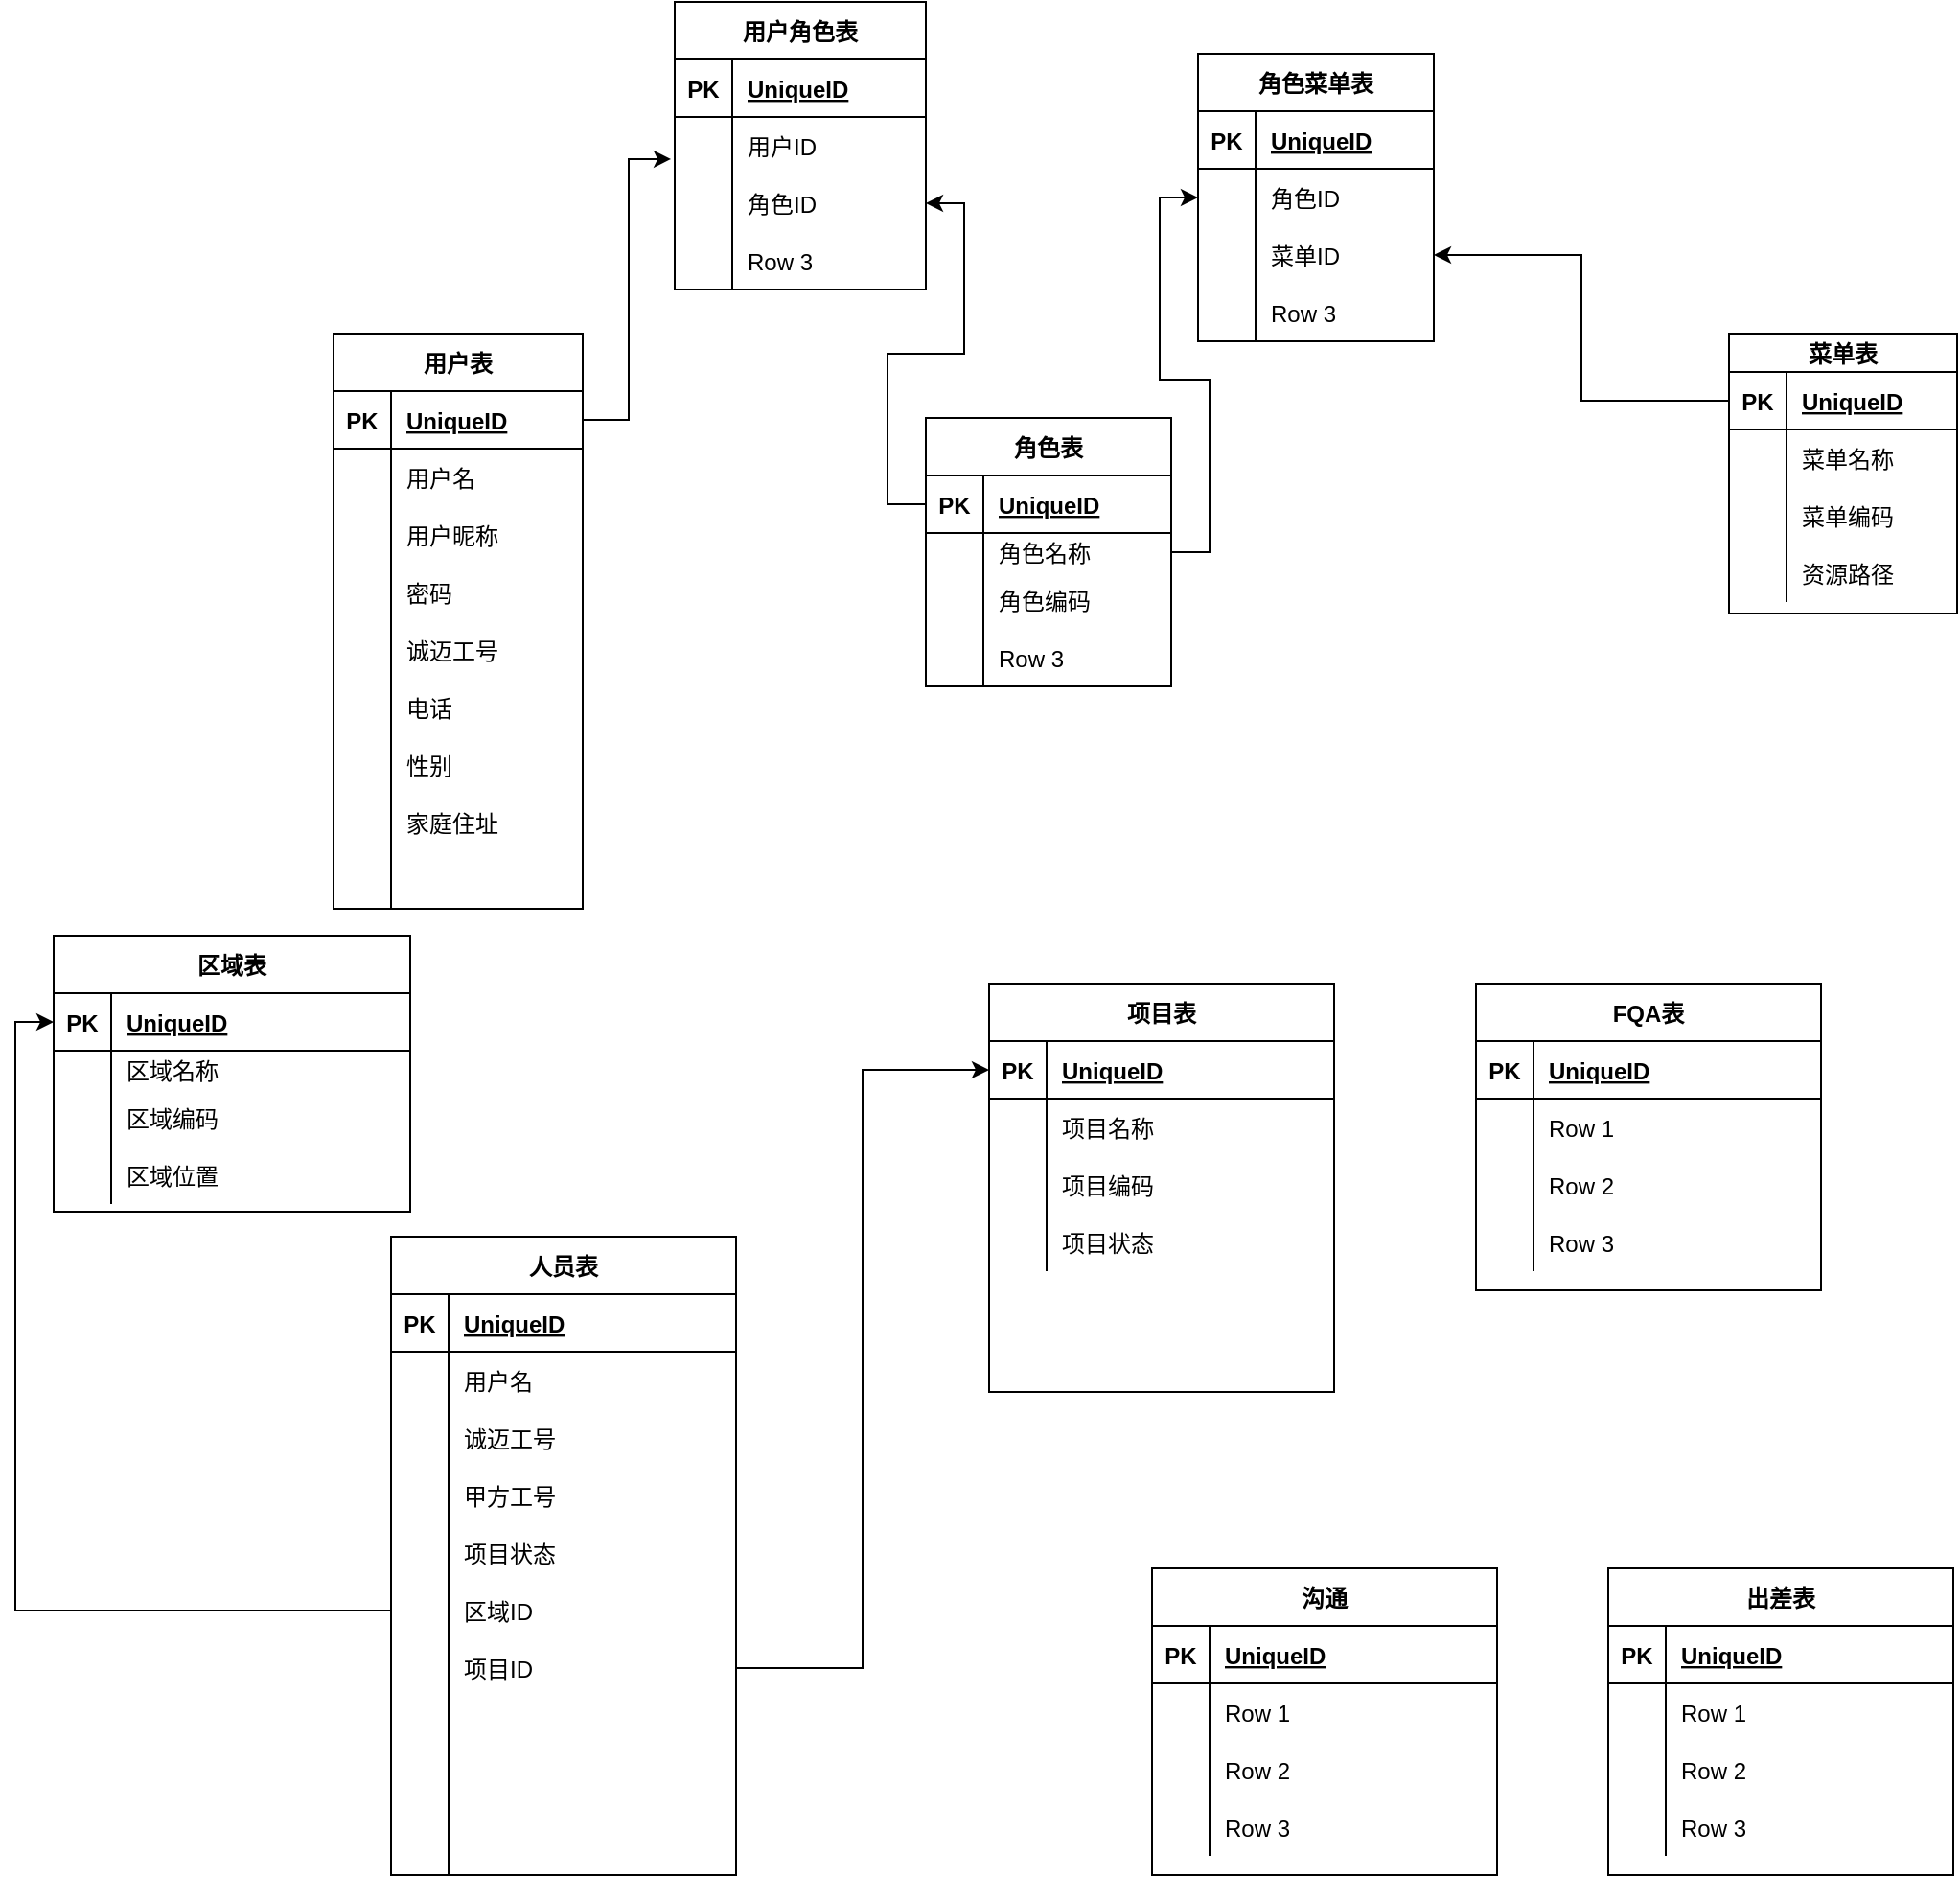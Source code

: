 <mxfile version="20.3.6" type="github">
  <diagram id="muTHEdJeEeEZlj3Ejdtf" name="NEG协同办公系统数模">
    <mxGraphModel dx="2249" dy="762" grid="0" gridSize="10" guides="1" tooltips="1" connect="1" arrows="1" fold="1" page="1" pageScale="1" pageWidth="827" pageHeight="1169" math="0" shadow="0">
      <root>
        <mxCell id="0" />
        <mxCell id="1" parent="0" />
        <mxCell id="1t16tO3uuqF2KSlk5Fm9-1" value="用户表" style="shape=table;startSize=30;container=1;collapsible=1;childLayout=tableLayout;fixedRows=1;rowLines=0;fontStyle=1;align=center;resizeLast=1;" parent="1" vertex="1">
          <mxGeometry x="43" y="195" width="130" height="300" as="geometry" />
        </mxCell>
        <mxCell id="1t16tO3uuqF2KSlk5Fm9-2" value="" style="shape=tableRow;horizontal=0;startSize=0;swimlaneHead=0;swimlaneBody=0;fillColor=none;collapsible=0;dropTarget=0;points=[[0,0.5],[1,0.5]];portConstraint=eastwest;top=0;left=0;right=0;bottom=1;" parent="1t16tO3uuqF2KSlk5Fm9-1" vertex="1">
          <mxGeometry y="30" width="130" height="30" as="geometry" />
        </mxCell>
        <mxCell id="1t16tO3uuqF2KSlk5Fm9-3" value="PK" style="shape=partialRectangle;connectable=0;fillColor=none;top=0;left=0;bottom=0;right=0;fontStyle=1;overflow=hidden;" parent="1t16tO3uuqF2KSlk5Fm9-2" vertex="1">
          <mxGeometry width="30" height="30" as="geometry">
            <mxRectangle width="30" height="30" as="alternateBounds" />
          </mxGeometry>
        </mxCell>
        <mxCell id="1t16tO3uuqF2KSlk5Fm9-4" value="UniqueID" style="shape=partialRectangle;connectable=0;fillColor=none;top=0;left=0;bottom=0;right=0;align=left;spacingLeft=6;fontStyle=5;overflow=hidden;" parent="1t16tO3uuqF2KSlk5Fm9-2" vertex="1">
          <mxGeometry x="30" width="100" height="30" as="geometry">
            <mxRectangle width="100" height="30" as="alternateBounds" />
          </mxGeometry>
        </mxCell>
        <mxCell id="1t16tO3uuqF2KSlk5Fm9-5" value="" style="shape=tableRow;horizontal=0;startSize=0;swimlaneHead=0;swimlaneBody=0;fillColor=none;collapsible=0;dropTarget=0;points=[[0,0.5],[1,0.5]];portConstraint=eastwest;top=0;left=0;right=0;bottom=0;" parent="1t16tO3uuqF2KSlk5Fm9-1" vertex="1">
          <mxGeometry y="60" width="130" height="30" as="geometry" />
        </mxCell>
        <mxCell id="1t16tO3uuqF2KSlk5Fm9-6" value="" style="shape=partialRectangle;connectable=0;fillColor=none;top=0;left=0;bottom=0;right=0;editable=1;overflow=hidden;" parent="1t16tO3uuqF2KSlk5Fm9-5" vertex="1">
          <mxGeometry width="30" height="30" as="geometry">
            <mxRectangle width="30" height="30" as="alternateBounds" />
          </mxGeometry>
        </mxCell>
        <mxCell id="1t16tO3uuqF2KSlk5Fm9-7" value="用户名" style="shape=partialRectangle;connectable=0;fillColor=none;top=0;left=0;bottom=0;right=0;align=left;spacingLeft=6;overflow=hidden;" parent="1t16tO3uuqF2KSlk5Fm9-5" vertex="1">
          <mxGeometry x="30" width="100" height="30" as="geometry">
            <mxRectangle width="100" height="30" as="alternateBounds" />
          </mxGeometry>
        </mxCell>
        <mxCell id="1t16tO3uuqF2KSlk5Fm9-8" value="" style="shape=tableRow;horizontal=0;startSize=0;swimlaneHead=0;swimlaneBody=0;fillColor=none;collapsible=0;dropTarget=0;points=[[0,0.5],[1,0.5]];portConstraint=eastwest;top=0;left=0;right=0;bottom=0;" parent="1t16tO3uuqF2KSlk5Fm9-1" vertex="1">
          <mxGeometry y="90" width="130" height="30" as="geometry" />
        </mxCell>
        <mxCell id="1t16tO3uuqF2KSlk5Fm9-9" value="" style="shape=partialRectangle;connectable=0;fillColor=none;top=0;left=0;bottom=0;right=0;editable=1;overflow=hidden;" parent="1t16tO3uuqF2KSlk5Fm9-8" vertex="1">
          <mxGeometry width="30" height="30" as="geometry">
            <mxRectangle width="30" height="30" as="alternateBounds" />
          </mxGeometry>
        </mxCell>
        <mxCell id="1t16tO3uuqF2KSlk5Fm9-10" value="用户昵称" style="shape=partialRectangle;connectable=0;fillColor=none;top=0;left=0;bottom=0;right=0;align=left;spacingLeft=6;overflow=hidden;" parent="1t16tO3uuqF2KSlk5Fm9-8" vertex="1">
          <mxGeometry x="30" width="100" height="30" as="geometry">
            <mxRectangle width="100" height="30" as="alternateBounds" />
          </mxGeometry>
        </mxCell>
        <mxCell id="1t16tO3uuqF2KSlk5Fm9-11" value="" style="shape=tableRow;horizontal=0;startSize=0;swimlaneHead=0;swimlaneBody=0;fillColor=none;collapsible=0;dropTarget=0;points=[[0,0.5],[1,0.5]];portConstraint=eastwest;top=0;left=0;right=0;bottom=0;" parent="1t16tO3uuqF2KSlk5Fm9-1" vertex="1">
          <mxGeometry y="120" width="130" height="30" as="geometry" />
        </mxCell>
        <mxCell id="1t16tO3uuqF2KSlk5Fm9-12" value="" style="shape=partialRectangle;connectable=0;fillColor=none;top=0;left=0;bottom=0;right=0;editable=1;overflow=hidden;" parent="1t16tO3uuqF2KSlk5Fm9-11" vertex="1">
          <mxGeometry width="30" height="30" as="geometry">
            <mxRectangle width="30" height="30" as="alternateBounds" />
          </mxGeometry>
        </mxCell>
        <mxCell id="1t16tO3uuqF2KSlk5Fm9-13" value="密码" style="shape=partialRectangle;connectable=0;fillColor=none;top=0;left=0;bottom=0;right=0;align=left;spacingLeft=6;overflow=hidden;" parent="1t16tO3uuqF2KSlk5Fm9-11" vertex="1">
          <mxGeometry x="30" width="100" height="30" as="geometry">
            <mxRectangle width="100" height="30" as="alternateBounds" />
          </mxGeometry>
        </mxCell>
        <mxCell id="jg-_OHtZCa-JKWeG-Nfy-95" style="shape=tableRow;horizontal=0;startSize=0;swimlaneHead=0;swimlaneBody=0;fillColor=none;collapsible=0;dropTarget=0;points=[[0,0.5],[1,0.5]];portConstraint=eastwest;top=0;left=0;right=0;bottom=0;" parent="1t16tO3uuqF2KSlk5Fm9-1" vertex="1">
          <mxGeometry y="150" width="130" height="30" as="geometry" />
        </mxCell>
        <mxCell id="jg-_OHtZCa-JKWeG-Nfy-96" style="shape=partialRectangle;connectable=0;fillColor=none;top=0;left=0;bottom=0;right=0;editable=1;overflow=hidden;" parent="jg-_OHtZCa-JKWeG-Nfy-95" vertex="1">
          <mxGeometry width="30" height="30" as="geometry">
            <mxRectangle width="30" height="30" as="alternateBounds" />
          </mxGeometry>
        </mxCell>
        <mxCell id="jg-_OHtZCa-JKWeG-Nfy-97" value="诚迈工号" style="shape=partialRectangle;connectable=0;fillColor=none;top=0;left=0;bottom=0;right=0;align=left;spacingLeft=6;overflow=hidden;" parent="jg-_OHtZCa-JKWeG-Nfy-95" vertex="1">
          <mxGeometry x="30" width="100" height="30" as="geometry">
            <mxRectangle width="100" height="30" as="alternateBounds" />
          </mxGeometry>
        </mxCell>
        <mxCell id="jg-_OHtZCa-JKWeG-Nfy-98" style="shape=tableRow;horizontal=0;startSize=0;swimlaneHead=0;swimlaneBody=0;fillColor=none;collapsible=0;dropTarget=0;points=[[0,0.5],[1,0.5]];portConstraint=eastwest;top=0;left=0;right=0;bottom=0;" parent="1t16tO3uuqF2KSlk5Fm9-1" vertex="1">
          <mxGeometry y="180" width="130" height="30" as="geometry" />
        </mxCell>
        <mxCell id="jg-_OHtZCa-JKWeG-Nfy-99" style="shape=partialRectangle;connectable=0;fillColor=none;top=0;left=0;bottom=0;right=0;editable=1;overflow=hidden;" parent="jg-_OHtZCa-JKWeG-Nfy-98" vertex="1">
          <mxGeometry width="30" height="30" as="geometry">
            <mxRectangle width="30" height="30" as="alternateBounds" />
          </mxGeometry>
        </mxCell>
        <mxCell id="jg-_OHtZCa-JKWeG-Nfy-100" value="电话" style="shape=partialRectangle;connectable=0;fillColor=none;top=0;left=0;bottom=0;right=0;align=left;spacingLeft=6;overflow=hidden;" parent="jg-_OHtZCa-JKWeG-Nfy-98" vertex="1">
          <mxGeometry x="30" width="100" height="30" as="geometry">
            <mxRectangle width="100" height="30" as="alternateBounds" />
          </mxGeometry>
        </mxCell>
        <mxCell id="jg-_OHtZCa-JKWeG-Nfy-92" style="shape=tableRow;horizontal=0;startSize=0;swimlaneHead=0;swimlaneBody=0;fillColor=none;collapsible=0;dropTarget=0;points=[[0,0.5],[1,0.5]];portConstraint=eastwest;top=0;left=0;right=0;bottom=0;" parent="1t16tO3uuqF2KSlk5Fm9-1" vertex="1">
          <mxGeometry y="210" width="130" height="30" as="geometry" />
        </mxCell>
        <mxCell id="jg-_OHtZCa-JKWeG-Nfy-93" style="shape=partialRectangle;connectable=0;fillColor=none;top=0;left=0;bottom=0;right=0;editable=1;overflow=hidden;" parent="jg-_OHtZCa-JKWeG-Nfy-92" vertex="1">
          <mxGeometry width="30" height="30" as="geometry">
            <mxRectangle width="30" height="30" as="alternateBounds" />
          </mxGeometry>
        </mxCell>
        <mxCell id="jg-_OHtZCa-JKWeG-Nfy-94" value="性别" style="shape=partialRectangle;connectable=0;fillColor=none;top=0;left=0;bottom=0;right=0;align=left;spacingLeft=6;overflow=hidden;" parent="jg-_OHtZCa-JKWeG-Nfy-92" vertex="1">
          <mxGeometry x="30" width="100" height="30" as="geometry">
            <mxRectangle width="100" height="30" as="alternateBounds" />
          </mxGeometry>
        </mxCell>
        <mxCell id="jg-_OHtZCa-JKWeG-Nfy-89" style="shape=tableRow;horizontal=0;startSize=0;swimlaneHead=0;swimlaneBody=0;fillColor=none;collapsible=0;dropTarget=0;points=[[0,0.5],[1,0.5]];portConstraint=eastwest;top=0;left=0;right=0;bottom=0;" parent="1t16tO3uuqF2KSlk5Fm9-1" vertex="1">
          <mxGeometry y="240" width="130" height="30" as="geometry" />
        </mxCell>
        <mxCell id="jg-_OHtZCa-JKWeG-Nfy-90" style="shape=partialRectangle;connectable=0;fillColor=none;top=0;left=0;bottom=0;right=0;editable=1;overflow=hidden;" parent="jg-_OHtZCa-JKWeG-Nfy-89" vertex="1">
          <mxGeometry width="30" height="30" as="geometry">
            <mxRectangle width="30" height="30" as="alternateBounds" />
          </mxGeometry>
        </mxCell>
        <mxCell id="jg-_OHtZCa-JKWeG-Nfy-91" value="家庭住址" style="shape=partialRectangle;connectable=0;fillColor=none;top=0;left=0;bottom=0;right=0;align=left;spacingLeft=6;overflow=hidden;" parent="jg-_OHtZCa-JKWeG-Nfy-89" vertex="1">
          <mxGeometry x="30" width="100" height="30" as="geometry">
            <mxRectangle width="100" height="30" as="alternateBounds" />
          </mxGeometry>
        </mxCell>
        <mxCell id="jg-_OHtZCa-JKWeG-Nfy-101" style="shape=tableRow;horizontal=0;startSize=0;swimlaneHead=0;swimlaneBody=0;fillColor=none;collapsible=0;dropTarget=0;points=[[0,0.5],[1,0.5]];portConstraint=eastwest;top=0;left=0;right=0;bottom=0;" parent="1t16tO3uuqF2KSlk5Fm9-1" vertex="1">
          <mxGeometry y="270" width="130" height="30" as="geometry" />
        </mxCell>
        <mxCell id="jg-_OHtZCa-JKWeG-Nfy-102" style="shape=partialRectangle;connectable=0;fillColor=none;top=0;left=0;bottom=0;right=0;editable=1;overflow=hidden;" parent="jg-_OHtZCa-JKWeG-Nfy-101" vertex="1">
          <mxGeometry width="30" height="30" as="geometry">
            <mxRectangle width="30" height="30" as="alternateBounds" />
          </mxGeometry>
        </mxCell>
        <mxCell id="jg-_OHtZCa-JKWeG-Nfy-103" style="shape=partialRectangle;connectable=0;fillColor=none;top=0;left=0;bottom=0;right=0;align=left;spacingLeft=6;overflow=hidden;" parent="jg-_OHtZCa-JKWeG-Nfy-101" vertex="1">
          <mxGeometry x="30" width="100" height="30" as="geometry">
            <mxRectangle width="100" height="30" as="alternateBounds" />
          </mxGeometry>
        </mxCell>
        <mxCell id="1t16tO3uuqF2KSlk5Fm9-14" value="角色表" style="shape=table;startSize=30;container=1;collapsible=1;childLayout=tableLayout;fixedRows=1;rowLines=0;fontStyle=1;align=center;resizeLast=1;" parent="1" vertex="1">
          <mxGeometry x="352" y="239" width="128" height="140" as="geometry" />
        </mxCell>
        <mxCell id="1t16tO3uuqF2KSlk5Fm9-15" value="" style="shape=tableRow;horizontal=0;startSize=0;swimlaneHead=0;swimlaneBody=0;fillColor=none;collapsible=0;dropTarget=0;points=[[0,0.5],[1,0.5]];portConstraint=eastwest;top=0;left=0;right=0;bottom=1;" parent="1t16tO3uuqF2KSlk5Fm9-14" vertex="1">
          <mxGeometry y="30" width="128" height="30" as="geometry" />
        </mxCell>
        <mxCell id="1t16tO3uuqF2KSlk5Fm9-16" value="PK" style="shape=partialRectangle;connectable=0;fillColor=none;top=0;left=0;bottom=0;right=0;fontStyle=1;overflow=hidden;" parent="1t16tO3uuqF2KSlk5Fm9-15" vertex="1">
          <mxGeometry width="30" height="30" as="geometry">
            <mxRectangle width="30" height="30" as="alternateBounds" />
          </mxGeometry>
        </mxCell>
        <mxCell id="1t16tO3uuqF2KSlk5Fm9-17" value="UniqueID" style="shape=partialRectangle;connectable=0;fillColor=none;top=0;left=0;bottom=0;right=0;align=left;spacingLeft=6;fontStyle=5;overflow=hidden;" parent="1t16tO3uuqF2KSlk5Fm9-15" vertex="1">
          <mxGeometry x="30" width="98" height="30" as="geometry">
            <mxRectangle width="98" height="30" as="alternateBounds" />
          </mxGeometry>
        </mxCell>
        <mxCell id="1t16tO3uuqF2KSlk5Fm9-18" value="" style="shape=tableRow;horizontal=0;startSize=0;swimlaneHead=0;swimlaneBody=0;fillColor=none;collapsible=0;dropTarget=0;points=[[0,0.5],[1,0.5]];portConstraint=eastwest;top=0;left=0;right=0;bottom=0;" parent="1t16tO3uuqF2KSlk5Fm9-14" vertex="1">
          <mxGeometry y="60" width="128" height="20" as="geometry" />
        </mxCell>
        <mxCell id="1t16tO3uuqF2KSlk5Fm9-19" value="" style="shape=partialRectangle;connectable=0;fillColor=none;top=0;left=0;bottom=0;right=0;editable=1;overflow=hidden;" parent="1t16tO3uuqF2KSlk5Fm9-18" vertex="1">
          <mxGeometry width="30" height="20" as="geometry">
            <mxRectangle width="30" height="20" as="alternateBounds" />
          </mxGeometry>
        </mxCell>
        <mxCell id="1t16tO3uuqF2KSlk5Fm9-20" value="角色名称" style="shape=partialRectangle;connectable=0;fillColor=none;top=0;left=0;bottom=0;right=0;align=left;spacingLeft=6;overflow=hidden;" parent="1t16tO3uuqF2KSlk5Fm9-18" vertex="1">
          <mxGeometry x="30" width="98" height="20" as="geometry">
            <mxRectangle width="98" height="20" as="alternateBounds" />
          </mxGeometry>
        </mxCell>
        <mxCell id="1t16tO3uuqF2KSlk5Fm9-21" value="" style="shape=tableRow;horizontal=0;startSize=0;swimlaneHead=0;swimlaneBody=0;fillColor=none;collapsible=0;dropTarget=0;points=[[0,0.5],[1,0.5]];portConstraint=eastwest;top=0;left=0;right=0;bottom=0;" parent="1t16tO3uuqF2KSlk5Fm9-14" vertex="1">
          <mxGeometry y="80" width="128" height="30" as="geometry" />
        </mxCell>
        <mxCell id="1t16tO3uuqF2KSlk5Fm9-22" value="" style="shape=partialRectangle;connectable=0;fillColor=none;top=0;left=0;bottom=0;right=0;editable=1;overflow=hidden;" parent="1t16tO3uuqF2KSlk5Fm9-21" vertex="1">
          <mxGeometry width="30" height="30" as="geometry">
            <mxRectangle width="30" height="30" as="alternateBounds" />
          </mxGeometry>
        </mxCell>
        <mxCell id="1t16tO3uuqF2KSlk5Fm9-23" value="角色编码" style="shape=partialRectangle;connectable=0;fillColor=none;top=0;left=0;bottom=0;right=0;align=left;spacingLeft=6;overflow=hidden;" parent="1t16tO3uuqF2KSlk5Fm9-21" vertex="1">
          <mxGeometry x="30" width="98" height="30" as="geometry">
            <mxRectangle width="98" height="30" as="alternateBounds" />
          </mxGeometry>
        </mxCell>
        <mxCell id="1t16tO3uuqF2KSlk5Fm9-24" value="" style="shape=tableRow;horizontal=0;startSize=0;swimlaneHead=0;swimlaneBody=0;fillColor=none;collapsible=0;dropTarget=0;points=[[0,0.5],[1,0.5]];portConstraint=eastwest;top=0;left=0;right=0;bottom=0;" parent="1t16tO3uuqF2KSlk5Fm9-14" vertex="1">
          <mxGeometry y="110" width="128" height="30" as="geometry" />
        </mxCell>
        <mxCell id="1t16tO3uuqF2KSlk5Fm9-25" value="" style="shape=partialRectangle;connectable=0;fillColor=none;top=0;left=0;bottom=0;right=0;editable=1;overflow=hidden;" parent="1t16tO3uuqF2KSlk5Fm9-24" vertex="1">
          <mxGeometry width="30" height="30" as="geometry">
            <mxRectangle width="30" height="30" as="alternateBounds" />
          </mxGeometry>
        </mxCell>
        <mxCell id="1t16tO3uuqF2KSlk5Fm9-26" value="Row 3" style="shape=partialRectangle;connectable=0;fillColor=none;top=0;left=0;bottom=0;right=0;align=left;spacingLeft=6;overflow=hidden;" parent="1t16tO3uuqF2KSlk5Fm9-24" vertex="1">
          <mxGeometry x="30" width="98" height="30" as="geometry">
            <mxRectangle width="98" height="30" as="alternateBounds" />
          </mxGeometry>
        </mxCell>
        <mxCell id="1t16tO3uuqF2KSlk5Fm9-27" value="菜单表" style="shape=table;startSize=20;container=1;collapsible=1;childLayout=tableLayout;fixedRows=1;rowLines=0;fontStyle=1;align=center;resizeLast=1;" parent="1" vertex="1">
          <mxGeometry x="771" y="195" width="119" height="146" as="geometry" />
        </mxCell>
        <mxCell id="1t16tO3uuqF2KSlk5Fm9-28" value="" style="shape=tableRow;horizontal=0;startSize=0;swimlaneHead=0;swimlaneBody=0;fillColor=none;collapsible=0;dropTarget=0;points=[[0,0.5],[1,0.5]];portConstraint=eastwest;top=0;left=0;right=0;bottom=1;" parent="1t16tO3uuqF2KSlk5Fm9-27" vertex="1">
          <mxGeometry y="20" width="119" height="30" as="geometry" />
        </mxCell>
        <mxCell id="1t16tO3uuqF2KSlk5Fm9-29" value="PK" style="shape=partialRectangle;connectable=0;fillColor=none;top=0;left=0;bottom=0;right=0;fontStyle=1;overflow=hidden;" parent="1t16tO3uuqF2KSlk5Fm9-28" vertex="1">
          <mxGeometry width="30" height="30" as="geometry">
            <mxRectangle width="30" height="30" as="alternateBounds" />
          </mxGeometry>
        </mxCell>
        <mxCell id="1t16tO3uuqF2KSlk5Fm9-30" value="UniqueID" style="shape=partialRectangle;connectable=0;fillColor=none;top=0;left=0;bottom=0;right=0;align=left;spacingLeft=6;fontStyle=5;overflow=hidden;" parent="1t16tO3uuqF2KSlk5Fm9-28" vertex="1">
          <mxGeometry x="30" width="89" height="30" as="geometry">
            <mxRectangle width="89" height="30" as="alternateBounds" />
          </mxGeometry>
        </mxCell>
        <mxCell id="1t16tO3uuqF2KSlk5Fm9-31" value="" style="shape=tableRow;horizontal=0;startSize=0;swimlaneHead=0;swimlaneBody=0;fillColor=none;collapsible=0;dropTarget=0;points=[[0,0.5],[1,0.5]];portConstraint=eastwest;top=0;left=0;right=0;bottom=0;" parent="1t16tO3uuqF2KSlk5Fm9-27" vertex="1">
          <mxGeometry y="50" width="119" height="30" as="geometry" />
        </mxCell>
        <mxCell id="1t16tO3uuqF2KSlk5Fm9-32" value="" style="shape=partialRectangle;connectable=0;fillColor=none;top=0;left=0;bottom=0;right=0;editable=1;overflow=hidden;" parent="1t16tO3uuqF2KSlk5Fm9-31" vertex="1">
          <mxGeometry width="30" height="30" as="geometry">
            <mxRectangle width="30" height="30" as="alternateBounds" />
          </mxGeometry>
        </mxCell>
        <mxCell id="1t16tO3uuqF2KSlk5Fm9-33" value="菜单名称" style="shape=partialRectangle;connectable=0;fillColor=none;top=0;left=0;bottom=0;right=0;align=left;spacingLeft=6;overflow=hidden;" parent="1t16tO3uuqF2KSlk5Fm9-31" vertex="1">
          <mxGeometry x="30" width="89" height="30" as="geometry">
            <mxRectangle width="89" height="30" as="alternateBounds" />
          </mxGeometry>
        </mxCell>
        <mxCell id="1t16tO3uuqF2KSlk5Fm9-34" value="" style="shape=tableRow;horizontal=0;startSize=0;swimlaneHead=0;swimlaneBody=0;fillColor=none;collapsible=0;dropTarget=0;points=[[0,0.5],[1,0.5]];portConstraint=eastwest;top=0;left=0;right=0;bottom=0;" parent="1t16tO3uuqF2KSlk5Fm9-27" vertex="1">
          <mxGeometry y="80" width="119" height="30" as="geometry" />
        </mxCell>
        <mxCell id="1t16tO3uuqF2KSlk5Fm9-35" value="" style="shape=partialRectangle;connectable=0;fillColor=none;top=0;left=0;bottom=0;right=0;editable=1;overflow=hidden;" parent="1t16tO3uuqF2KSlk5Fm9-34" vertex="1">
          <mxGeometry width="30" height="30" as="geometry">
            <mxRectangle width="30" height="30" as="alternateBounds" />
          </mxGeometry>
        </mxCell>
        <mxCell id="1t16tO3uuqF2KSlk5Fm9-36" value="菜单编码" style="shape=partialRectangle;connectable=0;fillColor=none;top=0;left=0;bottom=0;right=0;align=left;spacingLeft=6;overflow=hidden;" parent="1t16tO3uuqF2KSlk5Fm9-34" vertex="1">
          <mxGeometry x="30" width="89" height="30" as="geometry">
            <mxRectangle width="89" height="30" as="alternateBounds" />
          </mxGeometry>
        </mxCell>
        <mxCell id="1t16tO3uuqF2KSlk5Fm9-37" value="" style="shape=tableRow;horizontal=0;startSize=0;swimlaneHead=0;swimlaneBody=0;fillColor=none;collapsible=0;dropTarget=0;points=[[0,0.5],[1,0.5]];portConstraint=eastwest;top=0;left=0;right=0;bottom=0;" parent="1t16tO3uuqF2KSlk5Fm9-27" vertex="1">
          <mxGeometry y="110" width="119" height="30" as="geometry" />
        </mxCell>
        <mxCell id="1t16tO3uuqF2KSlk5Fm9-38" value="" style="shape=partialRectangle;connectable=0;fillColor=none;top=0;left=0;bottom=0;right=0;editable=1;overflow=hidden;" parent="1t16tO3uuqF2KSlk5Fm9-37" vertex="1">
          <mxGeometry width="30" height="30" as="geometry">
            <mxRectangle width="30" height="30" as="alternateBounds" />
          </mxGeometry>
        </mxCell>
        <mxCell id="1t16tO3uuqF2KSlk5Fm9-39" value="资源路径" style="shape=partialRectangle;connectable=0;fillColor=none;top=0;left=0;bottom=0;right=0;align=left;spacingLeft=6;overflow=hidden;" parent="1t16tO3uuqF2KSlk5Fm9-37" vertex="1">
          <mxGeometry x="30" width="89" height="30" as="geometry">
            <mxRectangle width="89" height="30" as="alternateBounds" />
          </mxGeometry>
        </mxCell>
        <mxCell id="1t16tO3uuqF2KSlk5Fm9-40" value="用户角色表" style="shape=table;startSize=30;container=1;collapsible=1;childLayout=tableLayout;fixedRows=1;rowLines=0;fontStyle=1;align=center;resizeLast=1;" parent="1" vertex="1">
          <mxGeometry x="221" y="22" width="131" height="150" as="geometry" />
        </mxCell>
        <mxCell id="1t16tO3uuqF2KSlk5Fm9-41" value="" style="shape=tableRow;horizontal=0;startSize=0;swimlaneHead=0;swimlaneBody=0;fillColor=none;collapsible=0;dropTarget=0;points=[[0,0.5],[1,0.5]];portConstraint=eastwest;top=0;left=0;right=0;bottom=1;" parent="1t16tO3uuqF2KSlk5Fm9-40" vertex="1">
          <mxGeometry y="30" width="131" height="30" as="geometry" />
        </mxCell>
        <mxCell id="1t16tO3uuqF2KSlk5Fm9-42" value="PK" style="shape=partialRectangle;connectable=0;fillColor=none;top=0;left=0;bottom=0;right=0;fontStyle=1;overflow=hidden;" parent="1t16tO3uuqF2KSlk5Fm9-41" vertex="1">
          <mxGeometry width="30" height="30" as="geometry">
            <mxRectangle width="30" height="30" as="alternateBounds" />
          </mxGeometry>
        </mxCell>
        <mxCell id="1t16tO3uuqF2KSlk5Fm9-43" value="UniqueID" style="shape=partialRectangle;connectable=0;fillColor=none;top=0;left=0;bottom=0;right=0;align=left;spacingLeft=6;fontStyle=5;overflow=hidden;" parent="1t16tO3uuqF2KSlk5Fm9-41" vertex="1">
          <mxGeometry x="30" width="101" height="30" as="geometry">
            <mxRectangle width="101" height="30" as="alternateBounds" />
          </mxGeometry>
        </mxCell>
        <mxCell id="1t16tO3uuqF2KSlk5Fm9-44" value="" style="shape=tableRow;horizontal=0;startSize=0;swimlaneHead=0;swimlaneBody=0;fillColor=none;collapsible=0;dropTarget=0;points=[[0,0.5],[1,0.5]];portConstraint=eastwest;top=0;left=0;right=0;bottom=0;" parent="1t16tO3uuqF2KSlk5Fm9-40" vertex="1">
          <mxGeometry y="60" width="131" height="30" as="geometry" />
        </mxCell>
        <mxCell id="1t16tO3uuqF2KSlk5Fm9-45" value="" style="shape=partialRectangle;connectable=0;fillColor=none;top=0;left=0;bottom=0;right=0;editable=1;overflow=hidden;" parent="1t16tO3uuqF2KSlk5Fm9-44" vertex="1">
          <mxGeometry width="30" height="30" as="geometry">
            <mxRectangle width="30" height="30" as="alternateBounds" />
          </mxGeometry>
        </mxCell>
        <mxCell id="1t16tO3uuqF2KSlk5Fm9-46" value="用户ID" style="shape=partialRectangle;connectable=0;fillColor=none;top=0;left=0;bottom=0;right=0;align=left;spacingLeft=6;overflow=hidden;" parent="1t16tO3uuqF2KSlk5Fm9-44" vertex="1">
          <mxGeometry x="30" width="101" height="30" as="geometry">
            <mxRectangle width="101" height="30" as="alternateBounds" />
          </mxGeometry>
        </mxCell>
        <mxCell id="1t16tO3uuqF2KSlk5Fm9-47" value="" style="shape=tableRow;horizontal=0;startSize=0;swimlaneHead=0;swimlaneBody=0;fillColor=none;collapsible=0;dropTarget=0;points=[[0,0.5],[1,0.5]];portConstraint=eastwest;top=0;left=0;right=0;bottom=0;" parent="1t16tO3uuqF2KSlk5Fm9-40" vertex="1">
          <mxGeometry y="90" width="131" height="30" as="geometry" />
        </mxCell>
        <mxCell id="1t16tO3uuqF2KSlk5Fm9-48" value="" style="shape=partialRectangle;connectable=0;fillColor=none;top=0;left=0;bottom=0;right=0;editable=1;overflow=hidden;" parent="1t16tO3uuqF2KSlk5Fm9-47" vertex="1">
          <mxGeometry width="30" height="30" as="geometry">
            <mxRectangle width="30" height="30" as="alternateBounds" />
          </mxGeometry>
        </mxCell>
        <mxCell id="1t16tO3uuqF2KSlk5Fm9-49" value="角色ID" style="shape=partialRectangle;connectable=0;fillColor=none;top=0;left=0;bottom=0;right=0;align=left;spacingLeft=6;overflow=hidden;" parent="1t16tO3uuqF2KSlk5Fm9-47" vertex="1">
          <mxGeometry x="30" width="101" height="30" as="geometry">
            <mxRectangle width="101" height="30" as="alternateBounds" />
          </mxGeometry>
        </mxCell>
        <mxCell id="1t16tO3uuqF2KSlk5Fm9-50" value="" style="shape=tableRow;horizontal=0;startSize=0;swimlaneHead=0;swimlaneBody=0;fillColor=none;collapsible=0;dropTarget=0;points=[[0,0.5],[1,0.5]];portConstraint=eastwest;top=0;left=0;right=0;bottom=0;" parent="1t16tO3uuqF2KSlk5Fm9-40" vertex="1">
          <mxGeometry y="120" width="131" height="30" as="geometry" />
        </mxCell>
        <mxCell id="1t16tO3uuqF2KSlk5Fm9-51" value="" style="shape=partialRectangle;connectable=0;fillColor=none;top=0;left=0;bottom=0;right=0;editable=1;overflow=hidden;" parent="1t16tO3uuqF2KSlk5Fm9-50" vertex="1">
          <mxGeometry width="30" height="30" as="geometry">
            <mxRectangle width="30" height="30" as="alternateBounds" />
          </mxGeometry>
        </mxCell>
        <mxCell id="1t16tO3uuqF2KSlk5Fm9-52" value="Row 3" style="shape=partialRectangle;connectable=0;fillColor=none;top=0;left=0;bottom=0;right=0;align=left;spacingLeft=6;overflow=hidden;" parent="1t16tO3uuqF2KSlk5Fm9-50" vertex="1">
          <mxGeometry x="30" width="101" height="30" as="geometry">
            <mxRectangle width="101" height="30" as="alternateBounds" />
          </mxGeometry>
        </mxCell>
        <mxCell id="1t16tO3uuqF2KSlk5Fm9-53" value="角色菜单表" style="shape=table;startSize=30;container=1;collapsible=1;childLayout=tableLayout;fixedRows=1;rowLines=0;fontStyle=1;align=center;resizeLast=1;" parent="1" vertex="1">
          <mxGeometry x="494" y="49" width="123" height="150" as="geometry" />
        </mxCell>
        <mxCell id="1t16tO3uuqF2KSlk5Fm9-54" value="" style="shape=tableRow;horizontal=0;startSize=0;swimlaneHead=0;swimlaneBody=0;fillColor=none;collapsible=0;dropTarget=0;points=[[0,0.5],[1,0.5]];portConstraint=eastwest;top=0;left=0;right=0;bottom=1;" parent="1t16tO3uuqF2KSlk5Fm9-53" vertex="1">
          <mxGeometry y="30" width="123" height="30" as="geometry" />
        </mxCell>
        <mxCell id="1t16tO3uuqF2KSlk5Fm9-55" value="PK" style="shape=partialRectangle;connectable=0;fillColor=none;top=0;left=0;bottom=0;right=0;fontStyle=1;overflow=hidden;" parent="1t16tO3uuqF2KSlk5Fm9-54" vertex="1">
          <mxGeometry width="30" height="30" as="geometry">
            <mxRectangle width="30" height="30" as="alternateBounds" />
          </mxGeometry>
        </mxCell>
        <mxCell id="1t16tO3uuqF2KSlk5Fm9-56" value="UniqueID" style="shape=partialRectangle;connectable=0;fillColor=none;top=0;left=0;bottom=0;right=0;align=left;spacingLeft=6;fontStyle=5;overflow=hidden;" parent="1t16tO3uuqF2KSlk5Fm9-54" vertex="1">
          <mxGeometry x="30" width="93" height="30" as="geometry">
            <mxRectangle width="93" height="30" as="alternateBounds" />
          </mxGeometry>
        </mxCell>
        <mxCell id="1t16tO3uuqF2KSlk5Fm9-57" value="" style="shape=tableRow;horizontal=0;startSize=0;swimlaneHead=0;swimlaneBody=0;fillColor=none;collapsible=0;dropTarget=0;points=[[0,0.5],[1,0.5]];portConstraint=eastwest;top=0;left=0;right=0;bottom=0;" parent="1t16tO3uuqF2KSlk5Fm9-53" vertex="1">
          <mxGeometry y="60" width="123" height="30" as="geometry" />
        </mxCell>
        <mxCell id="1t16tO3uuqF2KSlk5Fm9-58" value="" style="shape=partialRectangle;connectable=0;fillColor=none;top=0;left=0;bottom=0;right=0;editable=1;overflow=hidden;" parent="1t16tO3uuqF2KSlk5Fm9-57" vertex="1">
          <mxGeometry width="30" height="30" as="geometry">
            <mxRectangle width="30" height="30" as="alternateBounds" />
          </mxGeometry>
        </mxCell>
        <mxCell id="1t16tO3uuqF2KSlk5Fm9-59" value="角色ID" style="shape=partialRectangle;connectable=0;fillColor=none;top=0;left=0;bottom=0;right=0;align=left;spacingLeft=6;overflow=hidden;" parent="1t16tO3uuqF2KSlk5Fm9-57" vertex="1">
          <mxGeometry x="30" width="93" height="30" as="geometry">
            <mxRectangle width="93" height="30" as="alternateBounds" />
          </mxGeometry>
        </mxCell>
        <mxCell id="1t16tO3uuqF2KSlk5Fm9-60" value="" style="shape=tableRow;horizontal=0;startSize=0;swimlaneHead=0;swimlaneBody=0;fillColor=none;collapsible=0;dropTarget=0;points=[[0,0.5],[1,0.5]];portConstraint=eastwest;top=0;left=0;right=0;bottom=0;" parent="1t16tO3uuqF2KSlk5Fm9-53" vertex="1">
          <mxGeometry y="90" width="123" height="30" as="geometry" />
        </mxCell>
        <mxCell id="1t16tO3uuqF2KSlk5Fm9-61" value="" style="shape=partialRectangle;connectable=0;fillColor=none;top=0;left=0;bottom=0;right=0;editable=1;overflow=hidden;" parent="1t16tO3uuqF2KSlk5Fm9-60" vertex="1">
          <mxGeometry width="30" height="30" as="geometry">
            <mxRectangle width="30" height="30" as="alternateBounds" />
          </mxGeometry>
        </mxCell>
        <mxCell id="1t16tO3uuqF2KSlk5Fm9-62" value="菜单ID" style="shape=partialRectangle;connectable=0;fillColor=none;top=0;left=0;bottom=0;right=0;align=left;spacingLeft=6;overflow=hidden;" parent="1t16tO3uuqF2KSlk5Fm9-60" vertex="1">
          <mxGeometry x="30" width="93" height="30" as="geometry">
            <mxRectangle width="93" height="30" as="alternateBounds" />
          </mxGeometry>
        </mxCell>
        <mxCell id="1t16tO3uuqF2KSlk5Fm9-63" value="" style="shape=tableRow;horizontal=0;startSize=0;swimlaneHead=0;swimlaneBody=0;fillColor=none;collapsible=0;dropTarget=0;points=[[0,0.5],[1,0.5]];portConstraint=eastwest;top=0;left=0;right=0;bottom=0;" parent="1t16tO3uuqF2KSlk5Fm9-53" vertex="1">
          <mxGeometry y="120" width="123" height="30" as="geometry" />
        </mxCell>
        <mxCell id="1t16tO3uuqF2KSlk5Fm9-64" value="" style="shape=partialRectangle;connectable=0;fillColor=none;top=0;left=0;bottom=0;right=0;editable=1;overflow=hidden;" parent="1t16tO3uuqF2KSlk5Fm9-63" vertex="1">
          <mxGeometry width="30" height="30" as="geometry">
            <mxRectangle width="30" height="30" as="alternateBounds" />
          </mxGeometry>
        </mxCell>
        <mxCell id="1t16tO3uuqF2KSlk5Fm9-65" value="Row 3" style="shape=partialRectangle;connectable=0;fillColor=none;top=0;left=0;bottom=0;right=0;align=left;spacingLeft=6;overflow=hidden;" parent="1t16tO3uuqF2KSlk5Fm9-63" vertex="1">
          <mxGeometry x="30" width="93" height="30" as="geometry">
            <mxRectangle width="93" height="30" as="alternateBounds" />
          </mxGeometry>
        </mxCell>
        <mxCell id="1t16tO3uuqF2KSlk5Fm9-66" style="edgeStyle=orthogonalEdgeStyle;rounded=0;orthogonalLoop=1;jettySize=auto;html=1;entryX=-0.015;entryY=0.733;entryDx=0;entryDy=0;entryPerimeter=0;" parent="1" source="1t16tO3uuqF2KSlk5Fm9-2" target="1t16tO3uuqF2KSlk5Fm9-44" edge="1">
          <mxGeometry relative="1" as="geometry" />
        </mxCell>
        <mxCell id="1t16tO3uuqF2KSlk5Fm9-67" style="edgeStyle=orthogonalEdgeStyle;rounded=0;orthogonalLoop=1;jettySize=auto;html=1;" parent="1" source="1t16tO3uuqF2KSlk5Fm9-15" target="1t16tO3uuqF2KSlk5Fm9-47" edge="1">
          <mxGeometry relative="1" as="geometry" />
        </mxCell>
        <mxCell id="1t16tO3uuqF2KSlk5Fm9-68" style="edgeStyle=orthogonalEdgeStyle;rounded=0;orthogonalLoop=1;jettySize=auto;html=1;entryX=0;entryY=0.5;entryDx=0;entryDy=0;" parent="1" source="1t16tO3uuqF2KSlk5Fm9-18" target="1t16tO3uuqF2KSlk5Fm9-57" edge="1">
          <mxGeometry relative="1" as="geometry" />
        </mxCell>
        <mxCell id="1t16tO3uuqF2KSlk5Fm9-69" style="edgeStyle=orthogonalEdgeStyle;rounded=0;orthogonalLoop=1;jettySize=auto;html=1;entryX=1;entryY=0.5;entryDx=0;entryDy=0;" parent="1" source="1t16tO3uuqF2KSlk5Fm9-28" target="1t16tO3uuqF2KSlk5Fm9-60" edge="1">
          <mxGeometry relative="1" as="geometry" />
        </mxCell>
        <mxCell id="1t16tO3uuqF2KSlk5Fm9-70" value="区域表" style="shape=table;startSize=30;container=1;collapsible=1;childLayout=tableLayout;fixedRows=1;rowLines=0;fontStyle=1;align=center;resizeLast=1;" parent="1" vertex="1">
          <mxGeometry x="-103" y="509" width="186" height="144" as="geometry" />
        </mxCell>
        <mxCell id="1t16tO3uuqF2KSlk5Fm9-71" value="" style="shape=tableRow;horizontal=0;startSize=0;swimlaneHead=0;swimlaneBody=0;fillColor=none;collapsible=0;dropTarget=0;points=[[0,0.5],[1,0.5]];portConstraint=eastwest;top=0;left=0;right=0;bottom=1;" parent="1t16tO3uuqF2KSlk5Fm9-70" vertex="1">
          <mxGeometry y="30" width="186" height="30" as="geometry" />
        </mxCell>
        <mxCell id="1t16tO3uuqF2KSlk5Fm9-72" value="PK" style="shape=partialRectangle;connectable=0;fillColor=none;top=0;left=0;bottom=0;right=0;fontStyle=1;overflow=hidden;" parent="1t16tO3uuqF2KSlk5Fm9-71" vertex="1">
          <mxGeometry width="30" height="30" as="geometry">
            <mxRectangle width="30" height="30" as="alternateBounds" />
          </mxGeometry>
        </mxCell>
        <mxCell id="1t16tO3uuqF2KSlk5Fm9-73" value="UniqueID" style="shape=partialRectangle;connectable=0;fillColor=none;top=0;left=0;bottom=0;right=0;align=left;spacingLeft=6;fontStyle=5;overflow=hidden;" parent="1t16tO3uuqF2KSlk5Fm9-71" vertex="1">
          <mxGeometry x="30" width="156" height="30" as="geometry">
            <mxRectangle width="156" height="30" as="alternateBounds" />
          </mxGeometry>
        </mxCell>
        <mxCell id="1t16tO3uuqF2KSlk5Fm9-74" value="" style="shape=tableRow;horizontal=0;startSize=0;swimlaneHead=0;swimlaneBody=0;fillColor=none;collapsible=0;dropTarget=0;points=[[0,0.5],[1,0.5]];portConstraint=eastwest;top=0;left=0;right=0;bottom=0;" parent="1t16tO3uuqF2KSlk5Fm9-70" vertex="1">
          <mxGeometry y="60" width="186" height="20" as="geometry" />
        </mxCell>
        <mxCell id="1t16tO3uuqF2KSlk5Fm9-75" value="" style="shape=partialRectangle;connectable=0;fillColor=none;top=0;left=0;bottom=0;right=0;editable=1;overflow=hidden;" parent="1t16tO3uuqF2KSlk5Fm9-74" vertex="1">
          <mxGeometry width="30" height="20" as="geometry">
            <mxRectangle width="30" height="20" as="alternateBounds" />
          </mxGeometry>
        </mxCell>
        <mxCell id="1t16tO3uuqF2KSlk5Fm9-76" value="区域名称" style="shape=partialRectangle;connectable=0;fillColor=none;top=0;left=0;bottom=0;right=0;align=left;spacingLeft=6;overflow=hidden;" parent="1t16tO3uuqF2KSlk5Fm9-74" vertex="1">
          <mxGeometry x="30" width="156" height="20" as="geometry">
            <mxRectangle width="156" height="20" as="alternateBounds" />
          </mxGeometry>
        </mxCell>
        <mxCell id="1t16tO3uuqF2KSlk5Fm9-77" value="" style="shape=tableRow;horizontal=0;startSize=0;swimlaneHead=0;swimlaneBody=0;fillColor=none;collapsible=0;dropTarget=0;points=[[0,0.5],[1,0.5]];portConstraint=eastwest;top=0;left=0;right=0;bottom=0;" parent="1t16tO3uuqF2KSlk5Fm9-70" vertex="1">
          <mxGeometry y="80" width="186" height="30" as="geometry" />
        </mxCell>
        <mxCell id="1t16tO3uuqF2KSlk5Fm9-78" value="" style="shape=partialRectangle;connectable=0;fillColor=none;top=0;left=0;bottom=0;right=0;editable=1;overflow=hidden;" parent="1t16tO3uuqF2KSlk5Fm9-77" vertex="1">
          <mxGeometry width="30" height="30" as="geometry">
            <mxRectangle width="30" height="30" as="alternateBounds" />
          </mxGeometry>
        </mxCell>
        <mxCell id="1t16tO3uuqF2KSlk5Fm9-79" value="区域编码" style="shape=partialRectangle;connectable=0;fillColor=none;top=0;left=0;bottom=0;right=0;align=left;spacingLeft=6;overflow=hidden;" parent="1t16tO3uuqF2KSlk5Fm9-77" vertex="1">
          <mxGeometry x="30" width="156" height="30" as="geometry">
            <mxRectangle width="156" height="30" as="alternateBounds" />
          </mxGeometry>
        </mxCell>
        <mxCell id="1t16tO3uuqF2KSlk5Fm9-80" value="" style="shape=tableRow;horizontal=0;startSize=0;swimlaneHead=0;swimlaneBody=0;fillColor=none;collapsible=0;dropTarget=0;points=[[0,0.5],[1,0.5]];portConstraint=eastwest;top=0;left=0;right=0;bottom=0;" parent="1t16tO3uuqF2KSlk5Fm9-70" vertex="1">
          <mxGeometry y="110" width="186" height="30" as="geometry" />
        </mxCell>
        <mxCell id="1t16tO3uuqF2KSlk5Fm9-81" value="" style="shape=partialRectangle;connectable=0;fillColor=none;top=0;left=0;bottom=0;right=0;editable=1;overflow=hidden;" parent="1t16tO3uuqF2KSlk5Fm9-80" vertex="1">
          <mxGeometry width="30" height="30" as="geometry">
            <mxRectangle width="30" height="30" as="alternateBounds" />
          </mxGeometry>
        </mxCell>
        <mxCell id="1t16tO3uuqF2KSlk5Fm9-82" value="区域位置" style="shape=partialRectangle;connectable=0;fillColor=none;top=0;left=0;bottom=0;right=0;align=left;spacingLeft=6;overflow=hidden;" parent="1t16tO3uuqF2KSlk5Fm9-80" vertex="1">
          <mxGeometry x="30" width="156" height="30" as="geometry">
            <mxRectangle width="156" height="30" as="alternateBounds" />
          </mxGeometry>
        </mxCell>
        <mxCell id="1t16tO3uuqF2KSlk5Fm9-83" value="FQA表" style="shape=table;startSize=30;container=1;collapsible=1;childLayout=tableLayout;fixedRows=1;rowLines=0;fontStyle=1;align=center;resizeLast=1;" parent="1" vertex="1">
          <mxGeometry x="639" y="534" width="180" height="160" as="geometry" />
        </mxCell>
        <mxCell id="1t16tO3uuqF2KSlk5Fm9-84" value="" style="shape=tableRow;horizontal=0;startSize=0;swimlaneHead=0;swimlaneBody=0;fillColor=none;collapsible=0;dropTarget=0;points=[[0,0.5],[1,0.5]];portConstraint=eastwest;top=0;left=0;right=0;bottom=1;" parent="1t16tO3uuqF2KSlk5Fm9-83" vertex="1">
          <mxGeometry y="30" width="180" height="30" as="geometry" />
        </mxCell>
        <mxCell id="1t16tO3uuqF2KSlk5Fm9-85" value="PK" style="shape=partialRectangle;connectable=0;fillColor=none;top=0;left=0;bottom=0;right=0;fontStyle=1;overflow=hidden;" parent="1t16tO3uuqF2KSlk5Fm9-84" vertex="1">
          <mxGeometry width="30" height="30" as="geometry">
            <mxRectangle width="30" height="30" as="alternateBounds" />
          </mxGeometry>
        </mxCell>
        <mxCell id="1t16tO3uuqF2KSlk5Fm9-86" value="UniqueID" style="shape=partialRectangle;connectable=0;fillColor=none;top=0;left=0;bottom=0;right=0;align=left;spacingLeft=6;fontStyle=5;overflow=hidden;" parent="1t16tO3uuqF2KSlk5Fm9-84" vertex="1">
          <mxGeometry x="30" width="150" height="30" as="geometry">
            <mxRectangle width="150" height="30" as="alternateBounds" />
          </mxGeometry>
        </mxCell>
        <mxCell id="1t16tO3uuqF2KSlk5Fm9-87" value="" style="shape=tableRow;horizontal=0;startSize=0;swimlaneHead=0;swimlaneBody=0;fillColor=none;collapsible=0;dropTarget=0;points=[[0,0.5],[1,0.5]];portConstraint=eastwest;top=0;left=0;right=0;bottom=0;" parent="1t16tO3uuqF2KSlk5Fm9-83" vertex="1">
          <mxGeometry y="60" width="180" height="30" as="geometry" />
        </mxCell>
        <mxCell id="1t16tO3uuqF2KSlk5Fm9-88" value="" style="shape=partialRectangle;connectable=0;fillColor=none;top=0;left=0;bottom=0;right=0;editable=1;overflow=hidden;" parent="1t16tO3uuqF2KSlk5Fm9-87" vertex="1">
          <mxGeometry width="30" height="30" as="geometry">
            <mxRectangle width="30" height="30" as="alternateBounds" />
          </mxGeometry>
        </mxCell>
        <mxCell id="1t16tO3uuqF2KSlk5Fm9-89" value="Row 1" style="shape=partialRectangle;connectable=0;fillColor=none;top=0;left=0;bottom=0;right=0;align=left;spacingLeft=6;overflow=hidden;" parent="1t16tO3uuqF2KSlk5Fm9-87" vertex="1">
          <mxGeometry x="30" width="150" height="30" as="geometry">
            <mxRectangle width="150" height="30" as="alternateBounds" />
          </mxGeometry>
        </mxCell>
        <mxCell id="1t16tO3uuqF2KSlk5Fm9-90" value="" style="shape=tableRow;horizontal=0;startSize=0;swimlaneHead=0;swimlaneBody=0;fillColor=none;collapsible=0;dropTarget=0;points=[[0,0.5],[1,0.5]];portConstraint=eastwest;top=0;left=0;right=0;bottom=0;" parent="1t16tO3uuqF2KSlk5Fm9-83" vertex="1">
          <mxGeometry y="90" width="180" height="30" as="geometry" />
        </mxCell>
        <mxCell id="1t16tO3uuqF2KSlk5Fm9-91" value="" style="shape=partialRectangle;connectable=0;fillColor=none;top=0;left=0;bottom=0;right=0;editable=1;overflow=hidden;" parent="1t16tO3uuqF2KSlk5Fm9-90" vertex="1">
          <mxGeometry width="30" height="30" as="geometry">
            <mxRectangle width="30" height="30" as="alternateBounds" />
          </mxGeometry>
        </mxCell>
        <mxCell id="1t16tO3uuqF2KSlk5Fm9-92" value="Row 2" style="shape=partialRectangle;connectable=0;fillColor=none;top=0;left=0;bottom=0;right=0;align=left;spacingLeft=6;overflow=hidden;" parent="1t16tO3uuqF2KSlk5Fm9-90" vertex="1">
          <mxGeometry x="30" width="150" height="30" as="geometry">
            <mxRectangle width="150" height="30" as="alternateBounds" />
          </mxGeometry>
        </mxCell>
        <mxCell id="1t16tO3uuqF2KSlk5Fm9-93" value="" style="shape=tableRow;horizontal=0;startSize=0;swimlaneHead=0;swimlaneBody=0;fillColor=none;collapsible=0;dropTarget=0;points=[[0,0.5],[1,0.5]];portConstraint=eastwest;top=0;left=0;right=0;bottom=0;" parent="1t16tO3uuqF2KSlk5Fm9-83" vertex="1">
          <mxGeometry y="120" width="180" height="30" as="geometry" />
        </mxCell>
        <mxCell id="1t16tO3uuqF2KSlk5Fm9-94" value="" style="shape=partialRectangle;connectable=0;fillColor=none;top=0;left=0;bottom=0;right=0;editable=1;overflow=hidden;" parent="1t16tO3uuqF2KSlk5Fm9-93" vertex="1">
          <mxGeometry width="30" height="30" as="geometry">
            <mxRectangle width="30" height="30" as="alternateBounds" />
          </mxGeometry>
        </mxCell>
        <mxCell id="1t16tO3uuqF2KSlk5Fm9-95" value="Row 3" style="shape=partialRectangle;connectable=0;fillColor=none;top=0;left=0;bottom=0;right=0;align=left;spacingLeft=6;overflow=hidden;" parent="1t16tO3uuqF2KSlk5Fm9-93" vertex="1">
          <mxGeometry x="30" width="150" height="30" as="geometry">
            <mxRectangle width="150" height="30" as="alternateBounds" />
          </mxGeometry>
        </mxCell>
        <mxCell id="jg-_OHtZCa-JKWeG-Nfy-1" value="项目表" style="shape=table;startSize=30;container=1;collapsible=1;childLayout=tableLayout;fixedRows=1;rowLines=0;fontStyle=1;align=center;resizeLast=1;" parent="1" vertex="1">
          <mxGeometry x="385" y="534" width="180" height="213" as="geometry" />
        </mxCell>
        <mxCell id="jg-_OHtZCa-JKWeG-Nfy-2" value="" style="shape=tableRow;horizontal=0;startSize=0;swimlaneHead=0;swimlaneBody=0;fillColor=none;collapsible=0;dropTarget=0;points=[[0,0.5],[1,0.5]];portConstraint=eastwest;top=0;left=0;right=0;bottom=1;" parent="jg-_OHtZCa-JKWeG-Nfy-1" vertex="1">
          <mxGeometry y="30" width="180" height="30" as="geometry" />
        </mxCell>
        <mxCell id="jg-_OHtZCa-JKWeG-Nfy-3" value="PK" style="shape=partialRectangle;connectable=0;fillColor=none;top=0;left=0;bottom=0;right=0;fontStyle=1;overflow=hidden;" parent="jg-_OHtZCa-JKWeG-Nfy-2" vertex="1">
          <mxGeometry width="30" height="30" as="geometry">
            <mxRectangle width="30" height="30" as="alternateBounds" />
          </mxGeometry>
        </mxCell>
        <mxCell id="jg-_OHtZCa-JKWeG-Nfy-4" value="UniqueID" style="shape=partialRectangle;connectable=0;fillColor=none;top=0;left=0;bottom=0;right=0;align=left;spacingLeft=6;fontStyle=5;overflow=hidden;" parent="jg-_OHtZCa-JKWeG-Nfy-2" vertex="1">
          <mxGeometry x="30" width="150" height="30" as="geometry">
            <mxRectangle width="150" height="30" as="alternateBounds" />
          </mxGeometry>
        </mxCell>
        <mxCell id="jg-_OHtZCa-JKWeG-Nfy-5" value="" style="shape=tableRow;horizontal=0;startSize=0;swimlaneHead=0;swimlaneBody=0;fillColor=none;collapsible=0;dropTarget=0;points=[[0,0.5],[1,0.5]];portConstraint=eastwest;top=0;left=0;right=0;bottom=0;" parent="jg-_OHtZCa-JKWeG-Nfy-1" vertex="1">
          <mxGeometry y="60" width="180" height="30" as="geometry" />
        </mxCell>
        <mxCell id="jg-_OHtZCa-JKWeG-Nfy-6" value="" style="shape=partialRectangle;connectable=0;fillColor=none;top=0;left=0;bottom=0;right=0;editable=1;overflow=hidden;" parent="jg-_OHtZCa-JKWeG-Nfy-5" vertex="1">
          <mxGeometry width="30" height="30" as="geometry">
            <mxRectangle width="30" height="30" as="alternateBounds" />
          </mxGeometry>
        </mxCell>
        <mxCell id="jg-_OHtZCa-JKWeG-Nfy-7" value="项目名称" style="shape=partialRectangle;connectable=0;fillColor=none;top=0;left=0;bottom=0;right=0;align=left;spacingLeft=6;overflow=hidden;" parent="jg-_OHtZCa-JKWeG-Nfy-5" vertex="1">
          <mxGeometry x="30" width="150" height="30" as="geometry">
            <mxRectangle width="150" height="30" as="alternateBounds" />
          </mxGeometry>
        </mxCell>
        <mxCell id="jg-_OHtZCa-JKWeG-Nfy-8" value="" style="shape=tableRow;horizontal=0;startSize=0;swimlaneHead=0;swimlaneBody=0;fillColor=none;collapsible=0;dropTarget=0;points=[[0,0.5],[1,0.5]];portConstraint=eastwest;top=0;left=0;right=0;bottom=0;" parent="jg-_OHtZCa-JKWeG-Nfy-1" vertex="1">
          <mxGeometry y="90" width="180" height="30" as="geometry" />
        </mxCell>
        <mxCell id="jg-_OHtZCa-JKWeG-Nfy-9" value="" style="shape=partialRectangle;connectable=0;fillColor=none;top=0;left=0;bottom=0;right=0;editable=1;overflow=hidden;" parent="jg-_OHtZCa-JKWeG-Nfy-8" vertex="1">
          <mxGeometry width="30" height="30" as="geometry">
            <mxRectangle width="30" height="30" as="alternateBounds" />
          </mxGeometry>
        </mxCell>
        <mxCell id="jg-_OHtZCa-JKWeG-Nfy-10" value="项目编码" style="shape=partialRectangle;connectable=0;fillColor=none;top=0;left=0;bottom=0;right=0;align=left;spacingLeft=6;overflow=hidden;" parent="jg-_OHtZCa-JKWeG-Nfy-8" vertex="1">
          <mxGeometry x="30" width="150" height="30" as="geometry">
            <mxRectangle width="150" height="30" as="alternateBounds" />
          </mxGeometry>
        </mxCell>
        <mxCell id="jg-_OHtZCa-JKWeG-Nfy-11" value="" style="shape=tableRow;horizontal=0;startSize=0;swimlaneHead=0;swimlaneBody=0;fillColor=none;collapsible=0;dropTarget=0;points=[[0,0.5],[1,0.5]];portConstraint=eastwest;top=0;left=0;right=0;bottom=0;" parent="jg-_OHtZCa-JKWeG-Nfy-1" vertex="1">
          <mxGeometry y="120" width="180" height="30" as="geometry" />
        </mxCell>
        <mxCell id="jg-_OHtZCa-JKWeG-Nfy-12" value="" style="shape=partialRectangle;connectable=0;fillColor=none;top=0;left=0;bottom=0;right=0;editable=1;overflow=hidden;" parent="jg-_OHtZCa-JKWeG-Nfy-11" vertex="1">
          <mxGeometry width="30" height="30" as="geometry">
            <mxRectangle width="30" height="30" as="alternateBounds" />
          </mxGeometry>
        </mxCell>
        <mxCell id="jg-_OHtZCa-JKWeG-Nfy-13" value="项目状态" style="shape=partialRectangle;connectable=0;fillColor=none;top=0;left=0;bottom=0;right=0;align=left;spacingLeft=6;overflow=hidden;" parent="jg-_OHtZCa-JKWeG-Nfy-11" vertex="1">
          <mxGeometry x="30" width="150" height="30" as="geometry">
            <mxRectangle width="150" height="30" as="alternateBounds" />
          </mxGeometry>
        </mxCell>
        <mxCell id="jg-_OHtZCa-JKWeG-Nfy-15" value="人员表" style="shape=table;startSize=30;container=1;collapsible=1;childLayout=tableLayout;fixedRows=1;rowLines=0;fontStyle=1;align=center;resizeLast=1;" parent="1" vertex="1">
          <mxGeometry x="73" y="666" width="180" height="333" as="geometry" />
        </mxCell>
        <mxCell id="jg-_OHtZCa-JKWeG-Nfy-16" value="" style="shape=tableRow;horizontal=0;startSize=0;swimlaneHead=0;swimlaneBody=0;fillColor=none;collapsible=0;dropTarget=0;points=[[0,0.5],[1,0.5]];portConstraint=eastwest;top=0;left=0;right=0;bottom=1;" parent="jg-_OHtZCa-JKWeG-Nfy-15" vertex="1">
          <mxGeometry y="30" width="180" height="30" as="geometry" />
        </mxCell>
        <mxCell id="jg-_OHtZCa-JKWeG-Nfy-17" value="PK" style="shape=partialRectangle;connectable=0;fillColor=none;top=0;left=0;bottom=0;right=0;fontStyle=1;overflow=hidden;" parent="jg-_OHtZCa-JKWeG-Nfy-16" vertex="1">
          <mxGeometry width="30" height="30" as="geometry">
            <mxRectangle width="30" height="30" as="alternateBounds" />
          </mxGeometry>
        </mxCell>
        <mxCell id="jg-_OHtZCa-JKWeG-Nfy-18" value="UniqueID" style="shape=partialRectangle;connectable=0;fillColor=none;top=0;left=0;bottom=0;right=0;align=left;spacingLeft=6;fontStyle=5;overflow=hidden;" parent="jg-_OHtZCa-JKWeG-Nfy-16" vertex="1">
          <mxGeometry x="30" width="150" height="30" as="geometry">
            <mxRectangle width="150" height="30" as="alternateBounds" />
          </mxGeometry>
        </mxCell>
        <mxCell id="jg-_OHtZCa-JKWeG-Nfy-19" value="" style="shape=tableRow;horizontal=0;startSize=0;swimlaneHead=0;swimlaneBody=0;fillColor=none;collapsible=0;dropTarget=0;points=[[0,0.5],[1,0.5]];portConstraint=eastwest;top=0;left=0;right=0;bottom=0;" parent="jg-_OHtZCa-JKWeG-Nfy-15" vertex="1">
          <mxGeometry y="60" width="180" height="30" as="geometry" />
        </mxCell>
        <mxCell id="jg-_OHtZCa-JKWeG-Nfy-20" value="" style="shape=partialRectangle;connectable=0;fillColor=none;top=0;left=0;bottom=0;right=0;editable=1;overflow=hidden;" parent="jg-_OHtZCa-JKWeG-Nfy-19" vertex="1">
          <mxGeometry width="30" height="30" as="geometry">
            <mxRectangle width="30" height="30" as="alternateBounds" />
          </mxGeometry>
        </mxCell>
        <mxCell id="jg-_OHtZCa-JKWeG-Nfy-21" value="用户名" style="shape=partialRectangle;connectable=0;fillColor=none;top=0;left=0;bottom=0;right=0;align=left;spacingLeft=6;overflow=hidden;" parent="jg-_OHtZCa-JKWeG-Nfy-19" vertex="1">
          <mxGeometry x="30" width="150" height="30" as="geometry">
            <mxRectangle width="150" height="30" as="alternateBounds" />
          </mxGeometry>
        </mxCell>
        <mxCell id="jg-_OHtZCa-JKWeG-Nfy-22" value="" style="shape=tableRow;horizontal=0;startSize=0;swimlaneHead=0;swimlaneBody=0;fillColor=none;collapsible=0;dropTarget=0;points=[[0,0.5],[1,0.5]];portConstraint=eastwest;top=0;left=0;right=0;bottom=0;" parent="jg-_OHtZCa-JKWeG-Nfy-15" vertex="1">
          <mxGeometry y="90" width="180" height="30" as="geometry" />
        </mxCell>
        <mxCell id="jg-_OHtZCa-JKWeG-Nfy-23" value="" style="shape=partialRectangle;connectable=0;fillColor=none;top=0;left=0;bottom=0;right=0;editable=1;overflow=hidden;" parent="jg-_OHtZCa-JKWeG-Nfy-22" vertex="1">
          <mxGeometry width="30" height="30" as="geometry">
            <mxRectangle width="30" height="30" as="alternateBounds" />
          </mxGeometry>
        </mxCell>
        <mxCell id="jg-_OHtZCa-JKWeG-Nfy-24" value="诚迈工号" style="shape=partialRectangle;connectable=0;fillColor=none;top=0;left=0;bottom=0;right=0;align=left;spacingLeft=6;overflow=hidden;" parent="jg-_OHtZCa-JKWeG-Nfy-22" vertex="1">
          <mxGeometry x="30" width="150" height="30" as="geometry">
            <mxRectangle width="150" height="30" as="alternateBounds" />
          </mxGeometry>
        </mxCell>
        <mxCell id="jg-_OHtZCa-JKWeG-Nfy-25" value="" style="shape=tableRow;horizontal=0;startSize=0;swimlaneHead=0;swimlaneBody=0;fillColor=none;collapsible=0;dropTarget=0;points=[[0,0.5],[1,0.5]];portConstraint=eastwest;top=0;left=0;right=0;bottom=0;" parent="jg-_OHtZCa-JKWeG-Nfy-15" vertex="1">
          <mxGeometry y="120" width="180" height="30" as="geometry" />
        </mxCell>
        <mxCell id="jg-_OHtZCa-JKWeG-Nfy-26" value="" style="shape=partialRectangle;connectable=0;fillColor=none;top=0;left=0;bottom=0;right=0;editable=1;overflow=hidden;" parent="jg-_OHtZCa-JKWeG-Nfy-25" vertex="1">
          <mxGeometry width="30" height="30" as="geometry">
            <mxRectangle width="30" height="30" as="alternateBounds" />
          </mxGeometry>
        </mxCell>
        <mxCell id="jg-_OHtZCa-JKWeG-Nfy-27" value="甲方工号" style="shape=partialRectangle;connectable=0;fillColor=none;top=0;left=0;bottom=0;right=0;align=left;spacingLeft=6;overflow=hidden;" parent="jg-_OHtZCa-JKWeG-Nfy-25" vertex="1">
          <mxGeometry x="30" width="150" height="30" as="geometry">
            <mxRectangle width="150" height="30" as="alternateBounds" />
          </mxGeometry>
        </mxCell>
        <mxCell id="jg-_OHtZCa-JKWeG-Nfy-29" style="shape=tableRow;horizontal=0;startSize=0;swimlaneHead=0;swimlaneBody=0;fillColor=none;collapsible=0;dropTarget=0;points=[[0,0.5],[1,0.5]];portConstraint=eastwest;top=0;left=0;right=0;bottom=0;" parent="jg-_OHtZCa-JKWeG-Nfy-15" vertex="1">
          <mxGeometry y="150" width="180" height="30" as="geometry" />
        </mxCell>
        <mxCell id="jg-_OHtZCa-JKWeG-Nfy-30" style="shape=partialRectangle;connectable=0;fillColor=none;top=0;left=0;bottom=0;right=0;editable=1;overflow=hidden;" parent="jg-_OHtZCa-JKWeG-Nfy-29" vertex="1">
          <mxGeometry width="30" height="30" as="geometry">
            <mxRectangle width="30" height="30" as="alternateBounds" />
          </mxGeometry>
        </mxCell>
        <mxCell id="jg-_OHtZCa-JKWeG-Nfy-31" value="项目状态" style="shape=partialRectangle;connectable=0;fillColor=none;top=0;left=0;bottom=0;right=0;align=left;spacingLeft=6;overflow=hidden;" parent="jg-_OHtZCa-JKWeG-Nfy-29" vertex="1">
          <mxGeometry x="30" width="150" height="30" as="geometry">
            <mxRectangle width="150" height="30" as="alternateBounds" />
          </mxGeometry>
        </mxCell>
        <mxCell id="jg-_OHtZCa-JKWeG-Nfy-32" style="shape=tableRow;horizontal=0;startSize=0;swimlaneHead=0;swimlaneBody=0;fillColor=none;collapsible=0;dropTarget=0;points=[[0,0.5],[1,0.5]];portConstraint=eastwest;top=0;left=0;right=0;bottom=0;" parent="jg-_OHtZCa-JKWeG-Nfy-15" vertex="1">
          <mxGeometry y="180" width="180" height="30" as="geometry" />
        </mxCell>
        <mxCell id="jg-_OHtZCa-JKWeG-Nfy-33" style="shape=partialRectangle;connectable=0;fillColor=none;top=0;left=0;bottom=0;right=0;editable=1;overflow=hidden;" parent="jg-_OHtZCa-JKWeG-Nfy-32" vertex="1">
          <mxGeometry width="30" height="30" as="geometry">
            <mxRectangle width="30" height="30" as="alternateBounds" />
          </mxGeometry>
        </mxCell>
        <mxCell id="jg-_OHtZCa-JKWeG-Nfy-34" value="区域ID" style="shape=partialRectangle;connectable=0;fillColor=none;top=0;left=0;bottom=0;right=0;align=left;spacingLeft=6;overflow=hidden;" parent="jg-_OHtZCa-JKWeG-Nfy-32" vertex="1">
          <mxGeometry x="30" width="150" height="30" as="geometry">
            <mxRectangle width="150" height="30" as="alternateBounds" />
          </mxGeometry>
        </mxCell>
        <mxCell id="jg-_OHtZCa-JKWeG-Nfy-35" style="shape=tableRow;horizontal=0;startSize=0;swimlaneHead=0;swimlaneBody=0;fillColor=none;collapsible=0;dropTarget=0;points=[[0,0.5],[1,0.5]];portConstraint=eastwest;top=0;left=0;right=0;bottom=0;" parent="jg-_OHtZCa-JKWeG-Nfy-15" vertex="1">
          <mxGeometry y="210" width="180" height="30" as="geometry" />
        </mxCell>
        <mxCell id="jg-_OHtZCa-JKWeG-Nfy-36" style="shape=partialRectangle;connectable=0;fillColor=none;top=0;left=0;bottom=0;right=0;editable=1;overflow=hidden;" parent="jg-_OHtZCa-JKWeG-Nfy-35" vertex="1">
          <mxGeometry width="30" height="30" as="geometry">
            <mxRectangle width="30" height="30" as="alternateBounds" />
          </mxGeometry>
        </mxCell>
        <mxCell id="jg-_OHtZCa-JKWeG-Nfy-37" value="项目ID" style="shape=partialRectangle;connectable=0;fillColor=none;top=0;left=0;bottom=0;right=0;align=left;spacingLeft=6;overflow=hidden;" parent="jg-_OHtZCa-JKWeG-Nfy-35" vertex="1">
          <mxGeometry x="30" width="150" height="30" as="geometry">
            <mxRectangle width="150" height="30" as="alternateBounds" />
          </mxGeometry>
        </mxCell>
        <mxCell id="jg-_OHtZCa-JKWeG-Nfy-38" style="shape=tableRow;horizontal=0;startSize=0;swimlaneHead=0;swimlaneBody=0;fillColor=none;collapsible=0;dropTarget=0;points=[[0,0.5],[1,0.5]];portConstraint=eastwest;top=0;left=0;right=0;bottom=0;" parent="jg-_OHtZCa-JKWeG-Nfy-15" vertex="1">
          <mxGeometry y="240" width="180" height="33" as="geometry" />
        </mxCell>
        <mxCell id="jg-_OHtZCa-JKWeG-Nfy-39" style="shape=partialRectangle;connectable=0;fillColor=none;top=0;left=0;bottom=0;right=0;editable=1;overflow=hidden;" parent="jg-_OHtZCa-JKWeG-Nfy-38" vertex="1">
          <mxGeometry width="30" height="33" as="geometry">
            <mxRectangle width="30" height="33" as="alternateBounds" />
          </mxGeometry>
        </mxCell>
        <mxCell id="jg-_OHtZCa-JKWeG-Nfy-40" style="shape=partialRectangle;connectable=0;fillColor=none;top=0;left=0;bottom=0;right=0;align=left;spacingLeft=6;overflow=hidden;" parent="jg-_OHtZCa-JKWeG-Nfy-38" vertex="1">
          <mxGeometry x="30" width="150" height="33" as="geometry">
            <mxRectangle width="150" height="33" as="alternateBounds" />
          </mxGeometry>
        </mxCell>
        <mxCell id="jg-_OHtZCa-JKWeG-Nfy-41" style="shape=tableRow;horizontal=0;startSize=0;swimlaneHead=0;swimlaneBody=0;fillColor=none;collapsible=0;dropTarget=0;points=[[0,0.5],[1,0.5]];portConstraint=eastwest;top=0;left=0;right=0;bottom=0;" parent="jg-_OHtZCa-JKWeG-Nfy-15" vertex="1">
          <mxGeometry y="273" width="180" height="30" as="geometry" />
        </mxCell>
        <mxCell id="jg-_OHtZCa-JKWeG-Nfy-42" style="shape=partialRectangle;connectable=0;fillColor=none;top=0;left=0;bottom=0;right=0;editable=1;overflow=hidden;" parent="jg-_OHtZCa-JKWeG-Nfy-41" vertex="1">
          <mxGeometry width="30" height="30" as="geometry">
            <mxRectangle width="30" height="30" as="alternateBounds" />
          </mxGeometry>
        </mxCell>
        <mxCell id="jg-_OHtZCa-JKWeG-Nfy-43" style="shape=partialRectangle;connectable=0;fillColor=none;top=0;left=0;bottom=0;right=0;align=left;spacingLeft=6;overflow=hidden;" parent="jg-_OHtZCa-JKWeG-Nfy-41" vertex="1">
          <mxGeometry x="30" width="150" height="30" as="geometry">
            <mxRectangle width="150" height="30" as="alternateBounds" />
          </mxGeometry>
        </mxCell>
        <mxCell id="jg-_OHtZCa-JKWeG-Nfy-44" style="shape=tableRow;horizontal=0;startSize=0;swimlaneHead=0;swimlaneBody=0;fillColor=none;collapsible=0;dropTarget=0;points=[[0,0.5],[1,0.5]];portConstraint=eastwest;top=0;left=0;right=0;bottom=0;" parent="jg-_OHtZCa-JKWeG-Nfy-15" vertex="1">
          <mxGeometry y="303" width="180" height="30" as="geometry" />
        </mxCell>
        <mxCell id="jg-_OHtZCa-JKWeG-Nfy-45" style="shape=partialRectangle;connectable=0;fillColor=none;top=0;left=0;bottom=0;right=0;editable=1;overflow=hidden;" parent="jg-_OHtZCa-JKWeG-Nfy-44" vertex="1">
          <mxGeometry width="30" height="30" as="geometry">
            <mxRectangle width="30" height="30" as="alternateBounds" />
          </mxGeometry>
        </mxCell>
        <mxCell id="jg-_OHtZCa-JKWeG-Nfy-46" style="shape=partialRectangle;connectable=0;fillColor=none;top=0;left=0;bottom=0;right=0;align=left;spacingLeft=6;overflow=hidden;" parent="jg-_OHtZCa-JKWeG-Nfy-44" vertex="1">
          <mxGeometry x="30" width="150" height="30" as="geometry">
            <mxRectangle width="150" height="30" as="alternateBounds" />
          </mxGeometry>
        </mxCell>
        <mxCell id="jg-_OHtZCa-JKWeG-Nfy-48" style="edgeStyle=orthogonalEdgeStyle;rounded=0;orthogonalLoop=1;jettySize=auto;html=1;entryX=0;entryY=0.5;entryDx=0;entryDy=0;" parent="1" source="jg-_OHtZCa-JKWeG-Nfy-32" target="1t16tO3uuqF2KSlk5Fm9-71" edge="1">
          <mxGeometry relative="1" as="geometry" />
        </mxCell>
        <mxCell id="jg-_OHtZCa-JKWeG-Nfy-49" style="edgeStyle=orthogonalEdgeStyle;rounded=0;orthogonalLoop=1;jettySize=auto;html=1;entryX=0;entryY=0.5;entryDx=0;entryDy=0;" parent="1" source="jg-_OHtZCa-JKWeG-Nfy-35" target="jg-_OHtZCa-JKWeG-Nfy-2" edge="1">
          <mxGeometry relative="1" as="geometry" />
        </mxCell>
        <mxCell id="jg-_OHtZCa-JKWeG-Nfy-63" value="出差表" style="shape=table;startSize=30;container=1;collapsible=1;childLayout=tableLayout;fixedRows=1;rowLines=0;fontStyle=1;align=center;resizeLast=1;" parent="1" vertex="1">
          <mxGeometry x="708" y="839" width="180" height="160" as="geometry" />
        </mxCell>
        <mxCell id="jg-_OHtZCa-JKWeG-Nfy-64" value="" style="shape=tableRow;horizontal=0;startSize=0;swimlaneHead=0;swimlaneBody=0;fillColor=none;collapsible=0;dropTarget=0;points=[[0,0.5],[1,0.5]];portConstraint=eastwest;top=0;left=0;right=0;bottom=1;" parent="jg-_OHtZCa-JKWeG-Nfy-63" vertex="1">
          <mxGeometry y="30" width="180" height="30" as="geometry" />
        </mxCell>
        <mxCell id="jg-_OHtZCa-JKWeG-Nfy-65" value="PK" style="shape=partialRectangle;connectable=0;fillColor=none;top=0;left=0;bottom=0;right=0;fontStyle=1;overflow=hidden;" parent="jg-_OHtZCa-JKWeG-Nfy-64" vertex="1">
          <mxGeometry width="30" height="30" as="geometry">
            <mxRectangle width="30" height="30" as="alternateBounds" />
          </mxGeometry>
        </mxCell>
        <mxCell id="jg-_OHtZCa-JKWeG-Nfy-66" value="UniqueID" style="shape=partialRectangle;connectable=0;fillColor=none;top=0;left=0;bottom=0;right=0;align=left;spacingLeft=6;fontStyle=5;overflow=hidden;" parent="jg-_OHtZCa-JKWeG-Nfy-64" vertex="1">
          <mxGeometry x="30" width="150" height="30" as="geometry">
            <mxRectangle width="150" height="30" as="alternateBounds" />
          </mxGeometry>
        </mxCell>
        <mxCell id="jg-_OHtZCa-JKWeG-Nfy-67" value="" style="shape=tableRow;horizontal=0;startSize=0;swimlaneHead=0;swimlaneBody=0;fillColor=none;collapsible=0;dropTarget=0;points=[[0,0.5],[1,0.5]];portConstraint=eastwest;top=0;left=0;right=0;bottom=0;" parent="jg-_OHtZCa-JKWeG-Nfy-63" vertex="1">
          <mxGeometry y="60" width="180" height="30" as="geometry" />
        </mxCell>
        <mxCell id="jg-_OHtZCa-JKWeG-Nfy-68" value="" style="shape=partialRectangle;connectable=0;fillColor=none;top=0;left=0;bottom=0;right=0;editable=1;overflow=hidden;" parent="jg-_OHtZCa-JKWeG-Nfy-67" vertex="1">
          <mxGeometry width="30" height="30" as="geometry">
            <mxRectangle width="30" height="30" as="alternateBounds" />
          </mxGeometry>
        </mxCell>
        <mxCell id="jg-_OHtZCa-JKWeG-Nfy-69" value="Row 1" style="shape=partialRectangle;connectable=0;fillColor=none;top=0;left=0;bottom=0;right=0;align=left;spacingLeft=6;overflow=hidden;" parent="jg-_OHtZCa-JKWeG-Nfy-67" vertex="1">
          <mxGeometry x="30" width="150" height="30" as="geometry">
            <mxRectangle width="150" height="30" as="alternateBounds" />
          </mxGeometry>
        </mxCell>
        <mxCell id="jg-_OHtZCa-JKWeG-Nfy-70" value="" style="shape=tableRow;horizontal=0;startSize=0;swimlaneHead=0;swimlaneBody=0;fillColor=none;collapsible=0;dropTarget=0;points=[[0,0.5],[1,0.5]];portConstraint=eastwest;top=0;left=0;right=0;bottom=0;" parent="jg-_OHtZCa-JKWeG-Nfy-63" vertex="1">
          <mxGeometry y="90" width="180" height="30" as="geometry" />
        </mxCell>
        <mxCell id="jg-_OHtZCa-JKWeG-Nfy-71" value="" style="shape=partialRectangle;connectable=0;fillColor=none;top=0;left=0;bottom=0;right=0;editable=1;overflow=hidden;" parent="jg-_OHtZCa-JKWeG-Nfy-70" vertex="1">
          <mxGeometry width="30" height="30" as="geometry">
            <mxRectangle width="30" height="30" as="alternateBounds" />
          </mxGeometry>
        </mxCell>
        <mxCell id="jg-_OHtZCa-JKWeG-Nfy-72" value="Row 2" style="shape=partialRectangle;connectable=0;fillColor=none;top=0;left=0;bottom=0;right=0;align=left;spacingLeft=6;overflow=hidden;" parent="jg-_OHtZCa-JKWeG-Nfy-70" vertex="1">
          <mxGeometry x="30" width="150" height="30" as="geometry">
            <mxRectangle width="150" height="30" as="alternateBounds" />
          </mxGeometry>
        </mxCell>
        <mxCell id="jg-_OHtZCa-JKWeG-Nfy-73" value="" style="shape=tableRow;horizontal=0;startSize=0;swimlaneHead=0;swimlaneBody=0;fillColor=none;collapsible=0;dropTarget=0;points=[[0,0.5],[1,0.5]];portConstraint=eastwest;top=0;left=0;right=0;bottom=0;" parent="jg-_OHtZCa-JKWeG-Nfy-63" vertex="1">
          <mxGeometry y="120" width="180" height="30" as="geometry" />
        </mxCell>
        <mxCell id="jg-_OHtZCa-JKWeG-Nfy-74" value="" style="shape=partialRectangle;connectable=0;fillColor=none;top=0;left=0;bottom=0;right=0;editable=1;overflow=hidden;" parent="jg-_OHtZCa-JKWeG-Nfy-73" vertex="1">
          <mxGeometry width="30" height="30" as="geometry">
            <mxRectangle width="30" height="30" as="alternateBounds" />
          </mxGeometry>
        </mxCell>
        <mxCell id="jg-_OHtZCa-JKWeG-Nfy-75" value="Row 3" style="shape=partialRectangle;connectable=0;fillColor=none;top=0;left=0;bottom=0;right=0;align=left;spacingLeft=6;overflow=hidden;" parent="jg-_OHtZCa-JKWeG-Nfy-73" vertex="1">
          <mxGeometry x="30" width="150" height="30" as="geometry">
            <mxRectangle width="150" height="30" as="alternateBounds" />
          </mxGeometry>
        </mxCell>
        <mxCell id="jg-_OHtZCa-JKWeG-Nfy-76" value="沟通" style="shape=table;startSize=30;container=1;collapsible=1;childLayout=tableLayout;fixedRows=1;rowLines=0;fontStyle=1;align=center;resizeLast=1;" parent="1" vertex="1">
          <mxGeometry x="470" y="839" width="180" height="160" as="geometry" />
        </mxCell>
        <mxCell id="jg-_OHtZCa-JKWeG-Nfy-77" value="" style="shape=tableRow;horizontal=0;startSize=0;swimlaneHead=0;swimlaneBody=0;fillColor=none;collapsible=0;dropTarget=0;points=[[0,0.5],[1,0.5]];portConstraint=eastwest;top=0;left=0;right=0;bottom=1;" parent="jg-_OHtZCa-JKWeG-Nfy-76" vertex="1">
          <mxGeometry y="30" width="180" height="30" as="geometry" />
        </mxCell>
        <mxCell id="jg-_OHtZCa-JKWeG-Nfy-78" value="PK" style="shape=partialRectangle;connectable=0;fillColor=none;top=0;left=0;bottom=0;right=0;fontStyle=1;overflow=hidden;" parent="jg-_OHtZCa-JKWeG-Nfy-77" vertex="1">
          <mxGeometry width="30" height="30" as="geometry">
            <mxRectangle width="30" height="30" as="alternateBounds" />
          </mxGeometry>
        </mxCell>
        <mxCell id="jg-_OHtZCa-JKWeG-Nfy-79" value="UniqueID" style="shape=partialRectangle;connectable=0;fillColor=none;top=0;left=0;bottom=0;right=0;align=left;spacingLeft=6;fontStyle=5;overflow=hidden;" parent="jg-_OHtZCa-JKWeG-Nfy-77" vertex="1">
          <mxGeometry x="30" width="150" height="30" as="geometry">
            <mxRectangle width="150" height="30" as="alternateBounds" />
          </mxGeometry>
        </mxCell>
        <mxCell id="jg-_OHtZCa-JKWeG-Nfy-80" value="" style="shape=tableRow;horizontal=0;startSize=0;swimlaneHead=0;swimlaneBody=0;fillColor=none;collapsible=0;dropTarget=0;points=[[0,0.5],[1,0.5]];portConstraint=eastwest;top=0;left=0;right=0;bottom=0;" parent="jg-_OHtZCa-JKWeG-Nfy-76" vertex="1">
          <mxGeometry y="60" width="180" height="30" as="geometry" />
        </mxCell>
        <mxCell id="jg-_OHtZCa-JKWeG-Nfy-81" value="" style="shape=partialRectangle;connectable=0;fillColor=none;top=0;left=0;bottom=0;right=0;editable=1;overflow=hidden;" parent="jg-_OHtZCa-JKWeG-Nfy-80" vertex="1">
          <mxGeometry width="30" height="30" as="geometry">
            <mxRectangle width="30" height="30" as="alternateBounds" />
          </mxGeometry>
        </mxCell>
        <mxCell id="jg-_OHtZCa-JKWeG-Nfy-82" value="Row 1" style="shape=partialRectangle;connectable=0;fillColor=none;top=0;left=0;bottom=0;right=0;align=left;spacingLeft=6;overflow=hidden;" parent="jg-_OHtZCa-JKWeG-Nfy-80" vertex="1">
          <mxGeometry x="30" width="150" height="30" as="geometry">
            <mxRectangle width="150" height="30" as="alternateBounds" />
          </mxGeometry>
        </mxCell>
        <mxCell id="jg-_OHtZCa-JKWeG-Nfy-83" value="" style="shape=tableRow;horizontal=0;startSize=0;swimlaneHead=0;swimlaneBody=0;fillColor=none;collapsible=0;dropTarget=0;points=[[0,0.5],[1,0.5]];portConstraint=eastwest;top=0;left=0;right=0;bottom=0;" parent="jg-_OHtZCa-JKWeG-Nfy-76" vertex="1">
          <mxGeometry y="90" width="180" height="30" as="geometry" />
        </mxCell>
        <mxCell id="jg-_OHtZCa-JKWeG-Nfy-84" value="" style="shape=partialRectangle;connectable=0;fillColor=none;top=0;left=0;bottom=0;right=0;editable=1;overflow=hidden;" parent="jg-_OHtZCa-JKWeG-Nfy-83" vertex="1">
          <mxGeometry width="30" height="30" as="geometry">
            <mxRectangle width="30" height="30" as="alternateBounds" />
          </mxGeometry>
        </mxCell>
        <mxCell id="jg-_OHtZCa-JKWeG-Nfy-85" value="Row 2" style="shape=partialRectangle;connectable=0;fillColor=none;top=0;left=0;bottom=0;right=0;align=left;spacingLeft=6;overflow=hidden;" parent="jg-_OHtZCa-JKWeG-Nfy-83" vertex="1">
          <mxGeometry x="30" width="150" height="30" as="geometry">
            <mxRectangle width="150" height="30" as="alternateBounds" />
          </mxGeometry>
        </mxCell>
        <mxCell id="jg-_OHtZCa-JKWeG-Nfy-86" value="" style="shape=tableRow;horizontal=0;startSize=0;swimlaneHead=0;swimlaneBody=0;fillColor=none;collapsible=0;dropTarget=0;points=[[0,0.5],[1,0.5]];portConstraint=eastwest;top=0;left=0;right=0;bottom=0;" parent="jg-_OHtZCa-JKWeG-Nfy-76" vertex="1">
          <mxGeometry y="120" width="180" height="30" as="geometry" />
        </mxCell>
        <mxCell id="jg-_OHtZCa-JKWeG-Nfy-87" value="" style="shape=partialRectangle;connectable=0;fillColor=none;top=0;left=0;bottom=0;right=0;editable=1;overflow=hidden;" parent="jg-_OHtZCa-JKWeG-Nfy-86" vertex="1">
          <mxGeometry width="30" height="30" as="geometry">
            <mxRectangle width="30" height="30" as="alternateBounds" />
          </mxGeometry>
        </mxCell>
        <mxCell id="jg-_OHtZCa-JKWeG-Nfy-88" value="Row 3" style="shape=partialRectangle;connectable=0;fillColor=none;top=0;left=0;bottom=0;right=0;align=left;spacingLeft=6;overflow=hidden;" parent="jg-_OHtZCa-JKWeG-Nfy-86" vertex="1">
          <mxGeometry x="30" width="150" height="30" as="geometry">
            <mxRectangle width="150" height="30" as="alternateBounds" />
          </mxGeometry>
        </mxCell>
      </root>
    </mxGraphModel>
  </diagram>
</mxfile>
